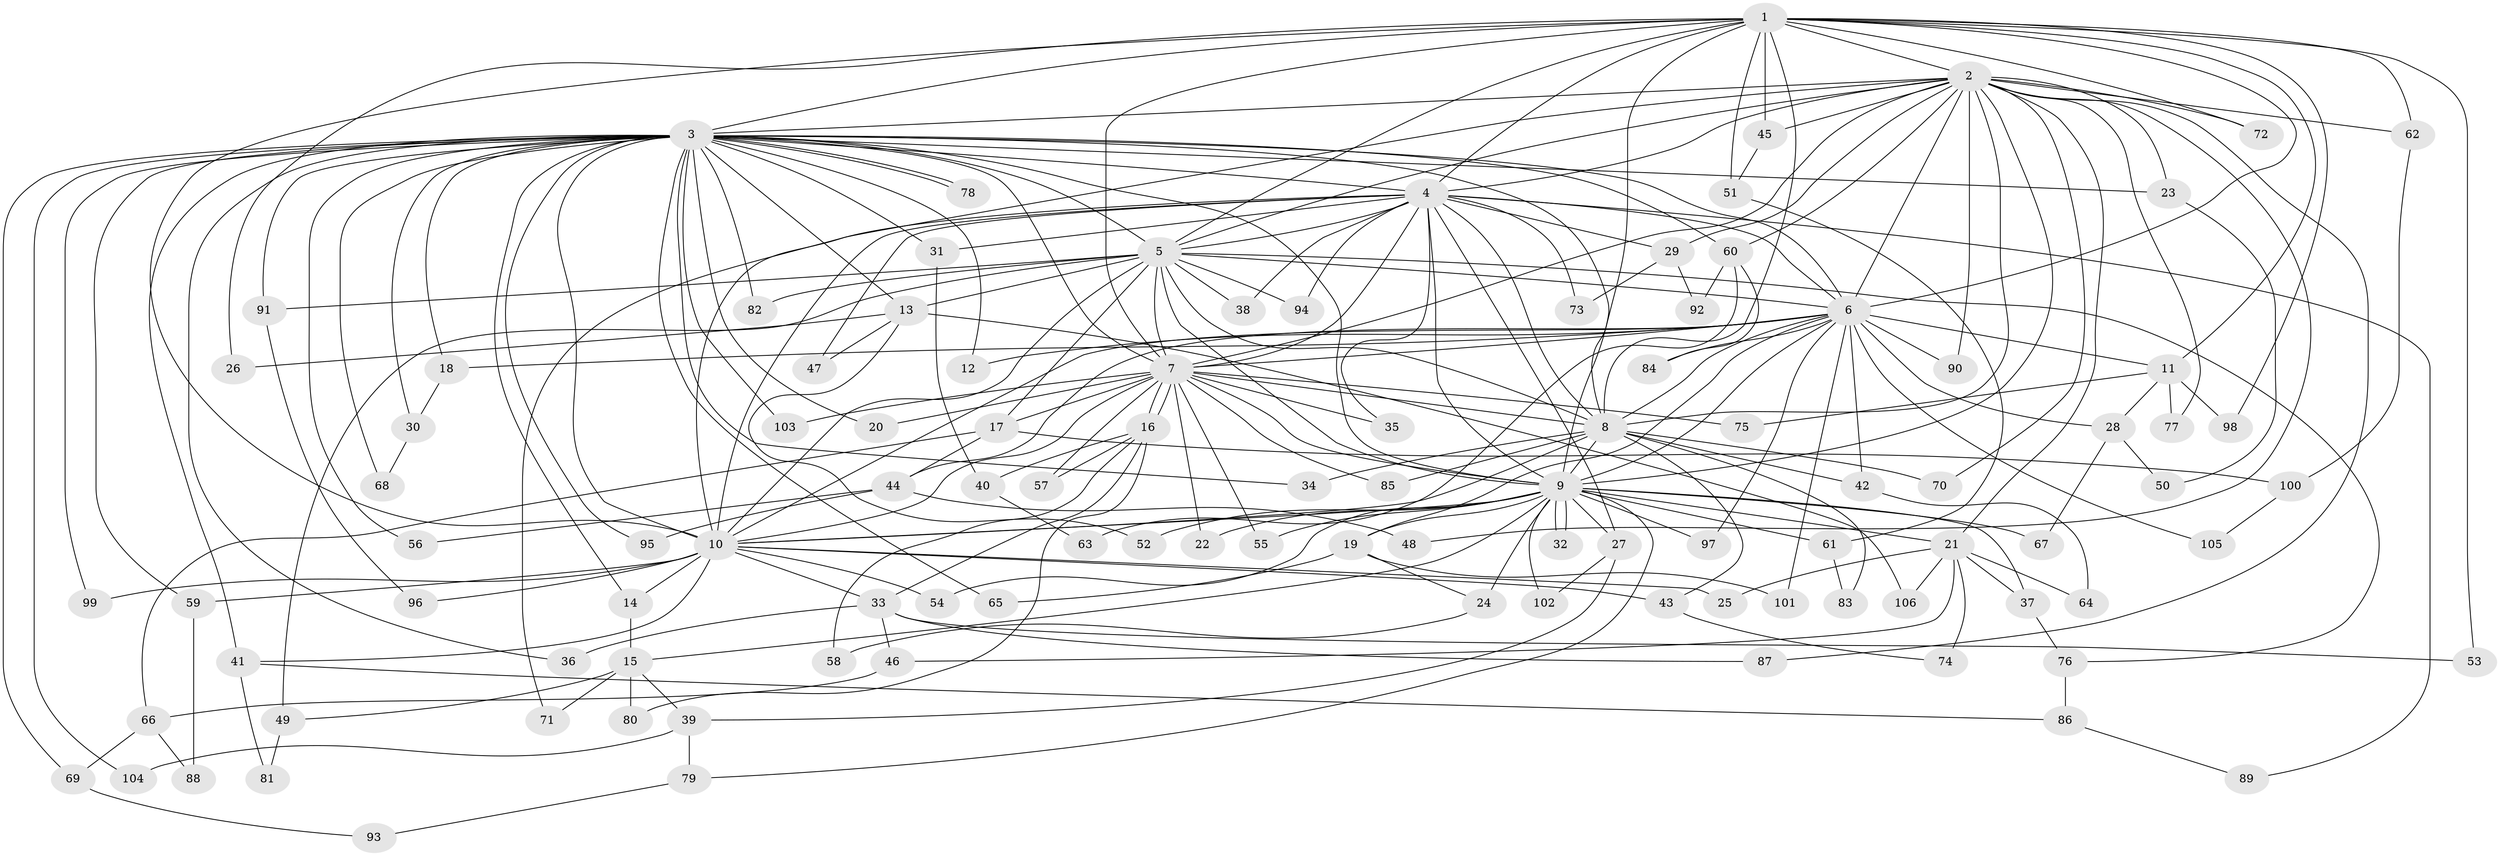 // coarse degree distribution, {16: 0.02702702702702703, 27: 0.02702702702702703, 31: 0.013513513513513514, 18: 0.013513513513513514, 19: 0.013513513513513514, 17: 0.013513513513513514, 14: 0.013513513513513514, 6: 0.013513513513513514, 2: 0.47297297297297297, 5: 0.06756756756756757, 3: 0.22972972972972974, 7: 0.013513513513513514, 4: 0.06756756756756757, 8: 0.013513513513513514}
// Generated by graph-tools (version 1.1) at 2025/17/03/04/25 18:17:30]
// undirected, 106 vertices, 237 edges
graph export_dot {
graph [start="1"]
  node [color=gray90,style=filled];
  1;
  2;
  3;
  4;
  5;
  6;
  7;
  8;
  9;
  10;
  11;
  12;
  13;
  14;
  15;
  16;
  17;
  18;
  19;
  20;
  21;
  22;
  23;
  24;
  25;
  26;
  27;
  28;
  29;
  30;
  31;
  32;
  33;
  34;
  35;
  36;
  37;
  38;
  39;
  40;
  41;
  42;
  43;
  44;
  45;
  46;
  47;
  48;
  49;
  50;
  51;
  52;
  53;
  54;
  55;
  56;
  57;
  58;
  59;
  60;
  61;
  62;
  63;
  64;
  65;
  66;
  67;
  68;
  69;
  70;
  71;
  72;
  73;
  74;
  75;
  76;
  77;
  78;
  79;
  80;
  81;
  82;
  83;
  84;
  85;
  86;
  87;
  88;
  89;
  90;
  91;
  92;
  93;
  94;
  95;
  96;
  97;
  98;
  99;
  100;
  101;
  102;
  103;
  104;
  105;
  106;
  1 -- 2;
  1 -- 3;
  1 -- 4;
  1 -- 5;
  1 -- 6;
  1 -- 7;
  1 -- 8;
  1 -- 9;
  1 -- 10;
  1 -- 11;
  1 -- 26;
  1 -- 45;
  1 -- 51;
  1 -- 53;
  1 -- 62;
  1 -- 72;
  1 -- 98;
  2 -- 3;
  2 -- 4;
  2 -- 5;
  2 -- 6;
  2 -- 7;
  2 -- 8;
  2 -- 9;
  2 -- 10;
  2 -- 21;
  2 -- 23;
  2 -- 29;
  2 -- 45;
  2 -- 48;
  2 -- 60;
  2 -- 62;
  2 -- 70;
  2 -- 72;
  2 -- 77;
  2 -- 87;
  2 -- 90;
  3 -- 4;
  3 -- 5;
  3 -- 6;
  3 -- 7;
  3 -- 8;
  3 -- 9;
  3 -- 10;
  3 -- 12;
  3 -- 13;
  3 -- 14;
  3 -- 18;
  3 -- 20;
  3 -- 23;
  3 -- 30;
  3 -- 31;
  3 -- 34;
  3 -- 36;
  3 -- 41;
  3 -- 56;
  3 -- 59;
  3 -- 60;
  3 -- 65;
  3 -- 68;
  3 -- 69;
  3 -- 78;
  3 -- 78;
  3 -- 82;
  3 -- 91;
  3 -- 95;
  3 -- 99;
  3 -- 103;
  3 -- 104;
  4 -- 5;
  4 -- 6;
  4 -- 7;
  4 -- 8;
  4 -- 9;
  4 -- 10;
  4 -- 27;
  4 -- 29;
  4 -- 31;
  4 -- 35;
  4 -- 38;
  4 -- 47;
  4 -- 71;
  4 -- 73;
  4 -- 89;
  4 -- 94;
  5 -- 6;
  5 -- 7;
  5 -- 8;
  5 -- 9;
  5 -- 10;
  5 -- 13;
  5 -- 17;
  5 -- 38;
  5 -- 49;
  5 -- 76;
  5 -- 82;
  5 -- 91;
  5 -- 94;
  6 -- 7;
  6 -- 8;
  6 -- 9;
  6 -- 10;
  6 -- 11;
  6 -- 12;
  6 -- 18;
  6 -- 19;
  6 -- 28;
  6 -- 42;
  6 -- 44;
  6 -- 84;
  6 -- 90;
  6 -- 97;
  6 -- 101;
  6 -- 105;
  7 -- 8;
  7 -- 9;
  7 -- 10;
  7 -- 16;
  7 -- 16;
  7 -- 17;
  7 -- 20;
  7 -- 22;
  7 -- 35;
  7 -- 55;
  7 -- 57;
  7 -- 75;
  7 -- 85;
  7 -- 103;
  8 -- 9;
  8 -- 10;
  8 -- 34;
  8 -- 42;
  8 -- 43;
  8 -- 70;
  8 -- 83;
  8 -- 85;
  9 -- 10;
  9 -- 15;
  9 -- 19;
  9 -- 21;
  9 -- 22;
  9 -- 24;
  9 -- 27;
  9 -- 32;
  9 -- 32;
  9 -- 37;
  9 -- 52;
  9 -- 54;
  9 -- 55;
  9 -- 61;
  9 -- 67;
  9 -- 79;
  9 -- 97;
  9 -- 102;
  10 -- 14;
  10 -- 25;
  10 -- 33;
  10 -- 41;
  10 -- 43;
  10 -- 54;
  10 -- 59;
  10 -- 96;
  10 -- 99;
  11 -- 28;
  11 -- 75;
  11 -- 77;
  11 -- 98;
  13 -- 26;
  13 -- 47;
  13 -- 52;
  13 -- 106;
  14 -- 15;
  15 -- 39;
  15 -- 49;
  15 -- 71;
  15 -- 80;
  16 -- 33;
  16 -- 40;
  16 -- 57;
  16 -- 58;
  16 -- 80;
  17 -- 44;
  17 -- 66;
  17 -- 100;
  18 -- 30;
  19 -- 24;
  19 -- 65;
  19 -- 101;
  21 -- 25;
  21 -- 37;
  21 -- 46;
  21 -- 64;
  21 -- 74;
  21 -- 106;
  23 -- 50;
  24 -- 58;
  27 -- 39;
  27 -- 102;
  28 -- 50;
  28 -- 67;
  29 -- 73;
  29 -- 92;
  30 -- 68;
  31 -- 40;
  33 -- 36;
  33 -- 46;
  33 -- 53;
  33 -- 87;
  37 -- 76;
  39 -- 79;
  39 -- 104;
  40 -- 63;
  41 -- 81;
  41 -- 86;
  42 -- 64;
  43 -- 74;
  44 -- 48;
  44 -- 56;
  44 -- 95;
  45 -- 51;
  46 -- 66;
  49 -- 81;
  51 -- 61;
  59 -- 88;
  60 -- 63;
  60 -- 84;
  60 -- 92;
  61 -- 83;
  62 -- 100;
  66 -- 69;
  66 -- 88;
  69 -- 93;
  76 -- 86;
  79 -- 93;
  86 -- 89;
  91 -- 96;
  100 -- 105;
}
